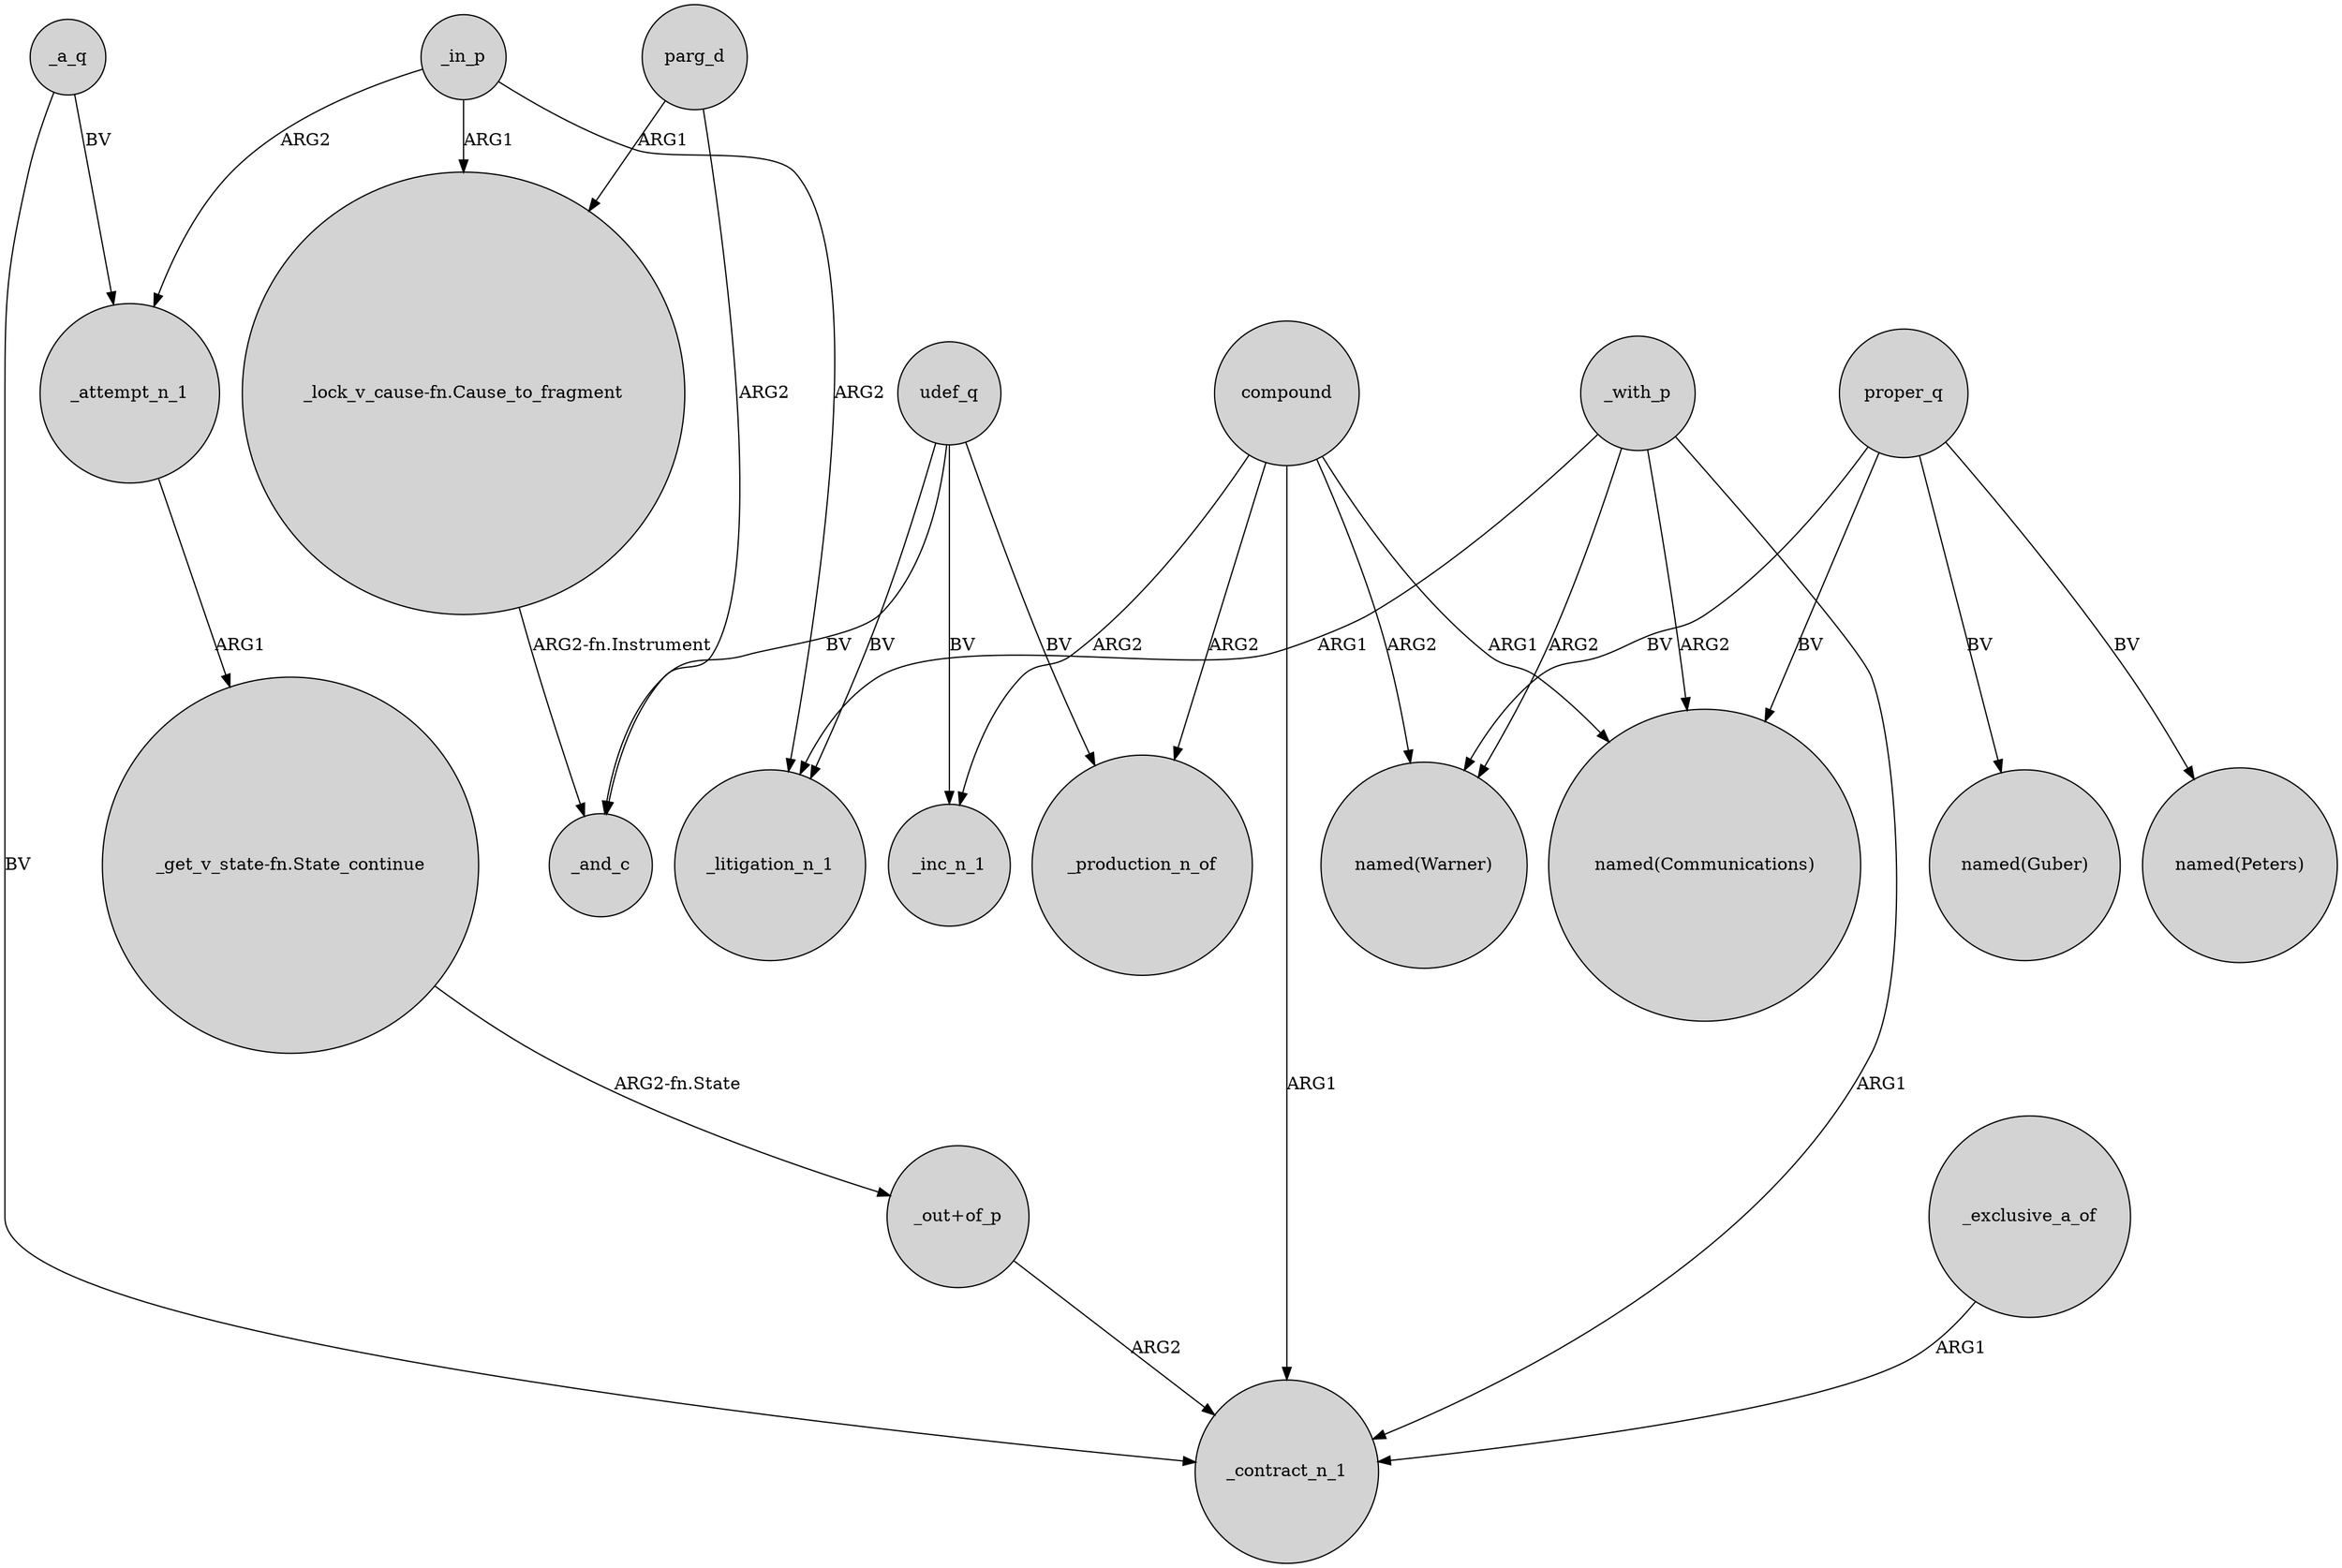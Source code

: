 digraph {
	node [shape=circle style=filled]
	"_lock_v_cause-fn.Cause_to_fragment" -> _and_c [label="ARG2-fn.Instrument"]
	proper_q -> "named(Communications)" [label=BV]
	compound -> _contract_n_1 [label=ARG1]
	_a_q -> _attempt_n_1 [label=BV]
	compound -> "named(Communications)" [label=ARG1]
	proper_q -> "named(Peters)" [label=BV]
	_a_q -> _contract_n_1 [label=BV]
	_attempt_n_1 -> "_get_v_state-fn.State_continue" [label=ARG1]
	compound -> _production_n_of [label=ARG2]
	udef_q -> _and_c [label=BV]
	"_get_v_state-fn.State_continue" -> "_out+of_p" [label="ARG2-fn.State"]
	udef_q -> _inc_n_1 [label=BV]
	_with_p -> _contract_n_1 [label=ARG1]
	compound -> _inc_n_1 [label=ARG2]
	_in_p -> "_lock_v_cause-fn.Cause_to_fragment" [label=ARG1]
	_exclusive_a_of -> _contract_n_1 [label=ARG1]
	compound -> "named(Warner)" [label=ARG2]
	_in_p -> _litigation_n_1 [label=ARG2]
	parg_d -> _and_c [label=ARG2]
	proper_q -> "named(Guber)" [label=BV]
	proper_q -> "named(Warner)" [label=BV]
	udef_q -> _litigation_n_1 [label=BV]
	_with_p -> "named(Communications)" [label=ARG2]
	parg_d -> "_lock_v_cause-fn.Cause_to_fragment" [label=ARG1]
	"_out+of_p" -> _contract_n_1 [label=ARG2]
	_with_p -> "named(Warner)" [label=ARG2]
	_in_p -> _attempt_n_1 [label=ARG2]
	udef_q -> _production_n_of [label=BV]
	_with_p -> _litigation_n_1 [label=ARG1]
}
